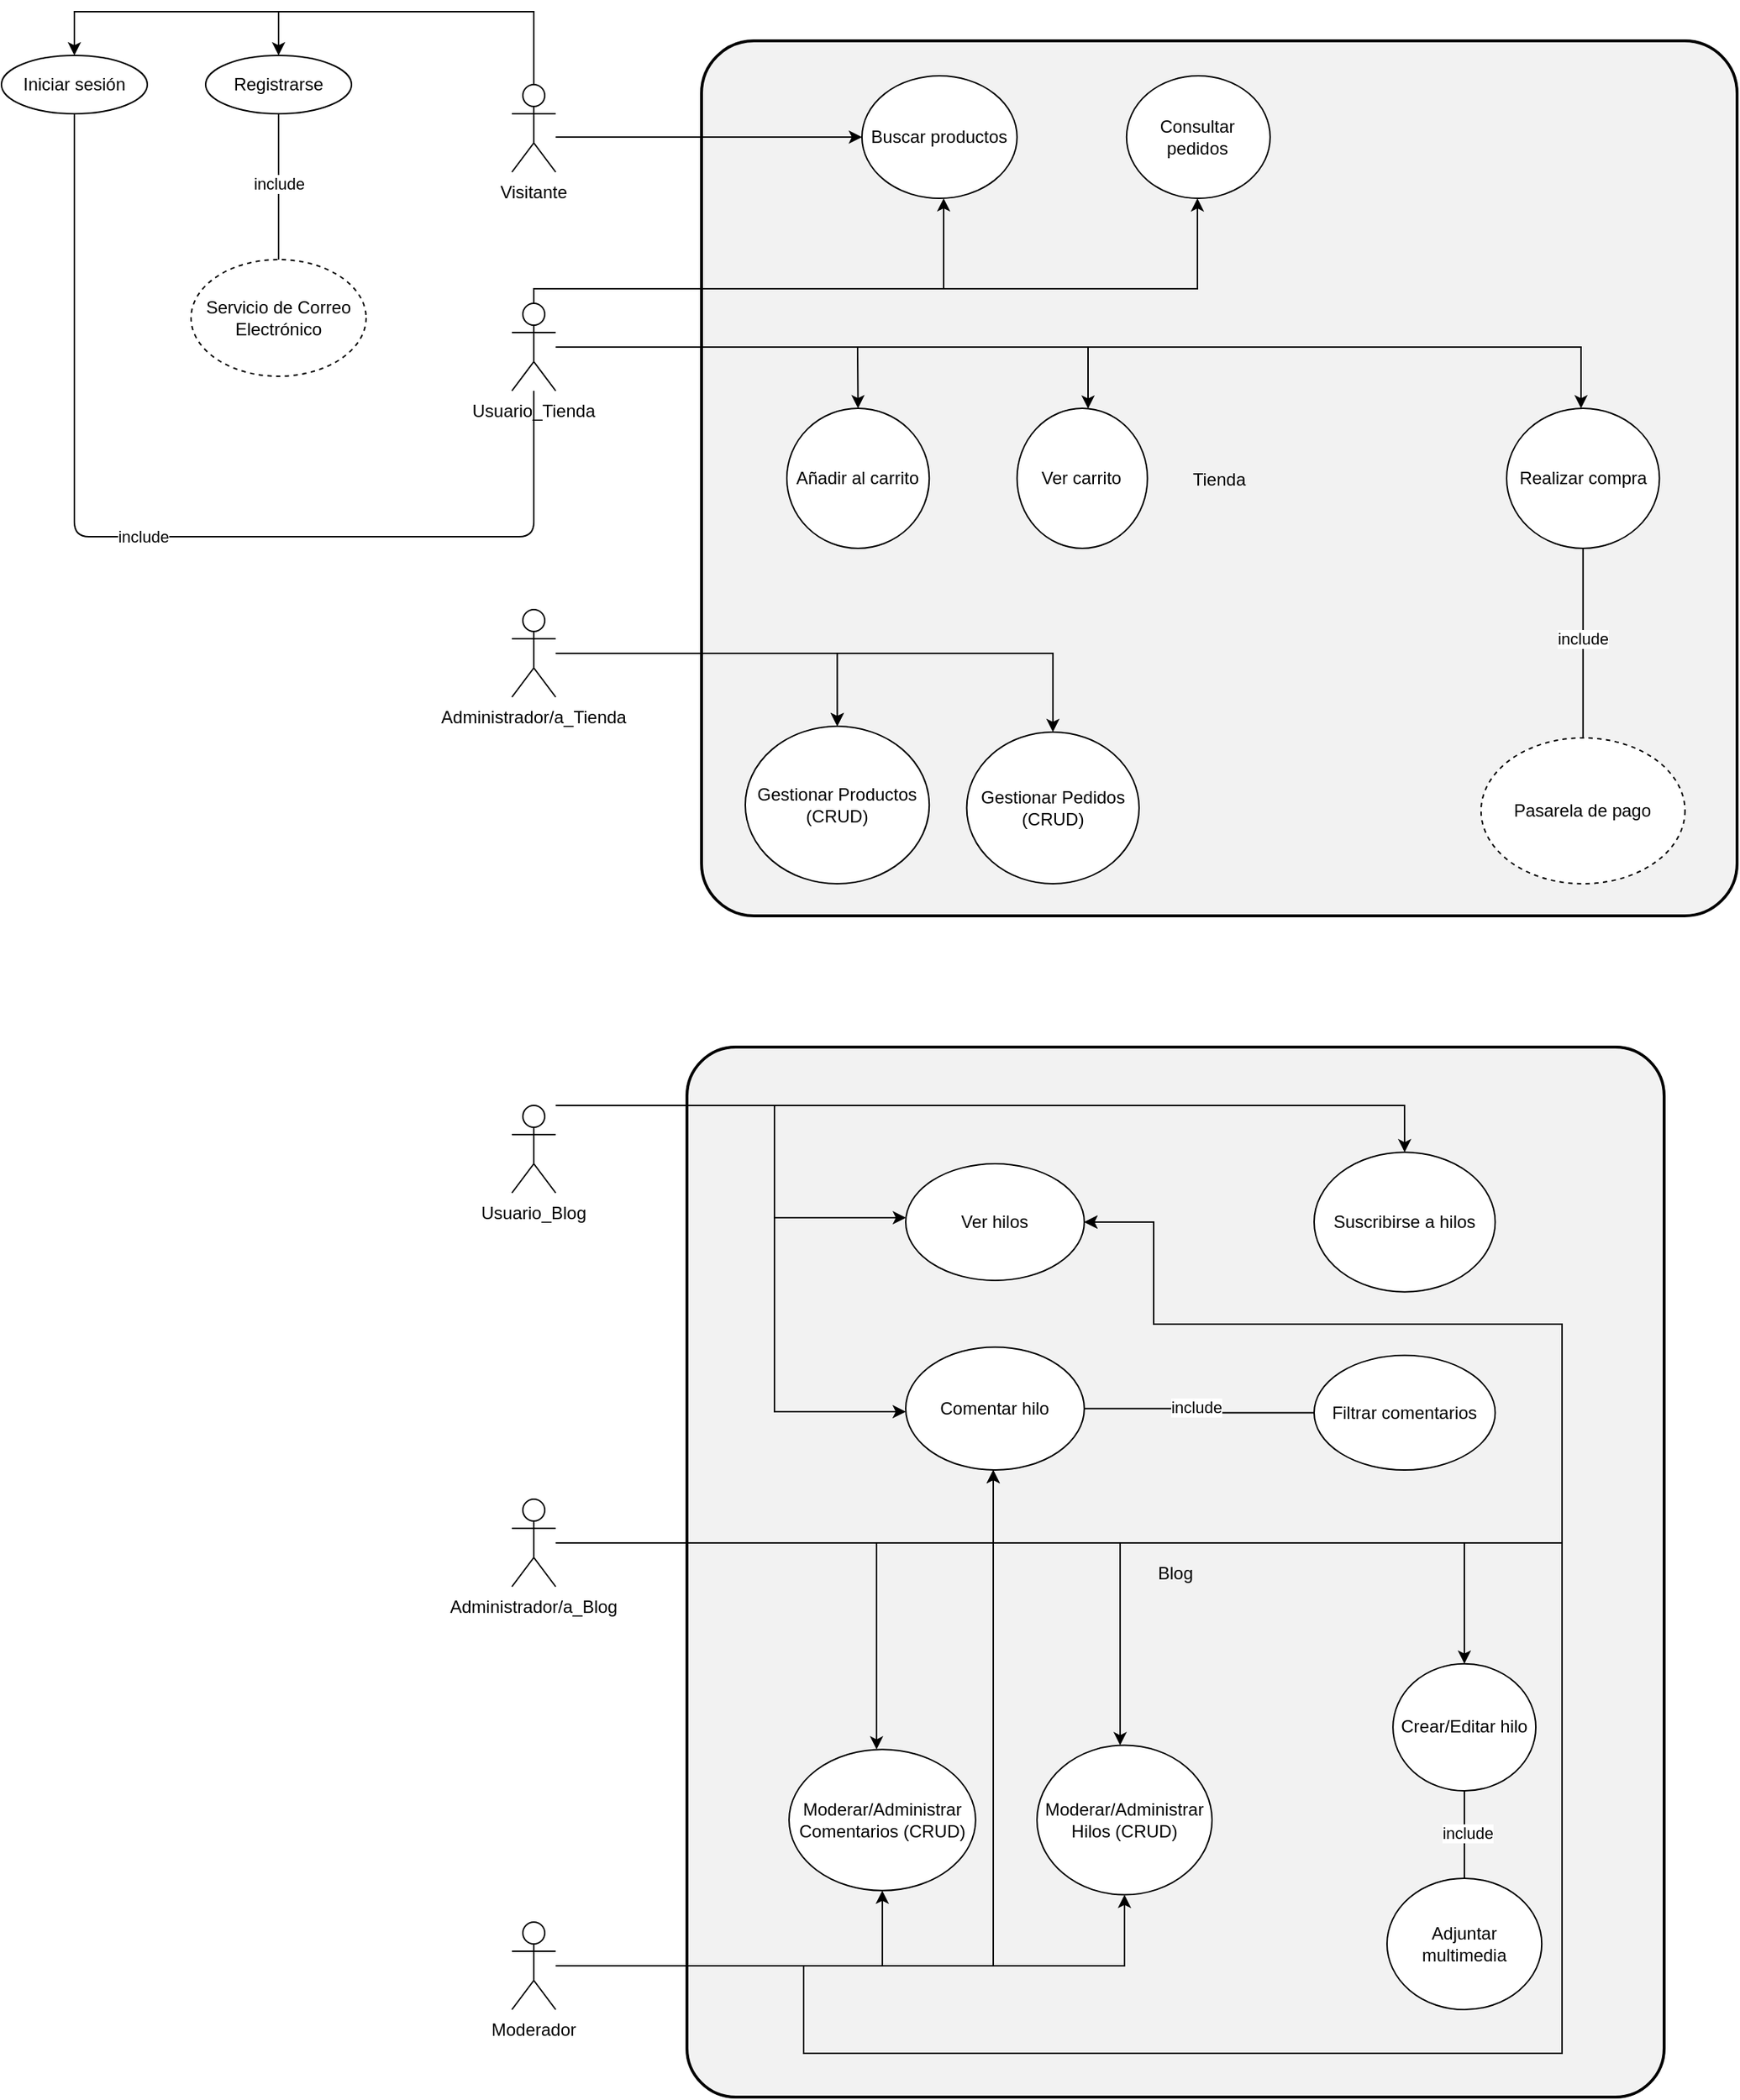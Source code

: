<mxfile version="26.2.13">
  <diagram name="Diagrama de Casos de Uso" id="DjnuiK8PyyJzFfoakw95">
    <mxGraphModel dx="2433" dy="1992" grid="1" gridSize="10" guides="1" tooltips="1" connect="1" arrows="1" fold="1" page="1" pageScale="1" pageWidth="827" pageHeight="1169" math="0" shadow="0">
      <root>
        <mxCell id="0" />
        <mxCell id="1" parent="0" />
        <mxCell id="ZHeTGY5Y9q0UBsN3ZSBc-150" value="Visitante" style="shape=umlActor;verticalLabelPosition=bottom;verticalAlign=top;" vertex="1" parent="1">
          <mxGeometry x="40" y="-10" width="30" height="60" as="geometry" />
        </mxCell>
        <mxCell id="ZHeTGY5Y9q0UBsN3ZSBc-151" value="Usuario_Tienda" style="shape=umlActor;verticalLabelPosition=bottom;verticalAlign=top;" vertex="1" parent="1">
          <mxGeometry x="40" y="140" width="30" height="60" as="geometry" />
        </mxCell>
        <mxCell id="ZHeTGY5Y9q0UBsN3ZSBc-152" value="Moderador" style="shape=umlActor;verticalLabelPosition=bottom;verticalAlign=top;" vertex="1" parent="1">
          <mxGeometry x="40" y="1250" width="30" height="60" as="geometry" />
        </mxCell>
        <mxCell id="ZHeTGY5Y9q0UBsN3ZSBc-153" value="Administrador/a_Tienda" style="shape=umlActor;verticalLabelPosition=bottom;verticalAlign=top;" vertex="1" parent="1">
          <mxGeometry x="40" y="350" width="30" height="60" as="geometry" />
        </mxCell>
        <mxCell id="ZHeTGY5Y9q0UBsN3ZSBc-155" value="Registrarse" style="ellipse;whiteSpace=wrap;html=1;" vertex="1" parent="1">
          <mxGeometry x="-170" y="-30" width="100" height="40" as="geometry" />
        </mxCell>
        <mxCell id="ZHeTGY5Y9q0UBsN3ZSBc-156" value="Iniciar sesión" style="ellipse;whiteSpace=wrap;html=1;" vertex="1" parent="1">
          <mxGeometry x="-310" y="-30" width="100" height="40" as="geometry" />
        </mxCell>
        <mxCell id="ZHeTGY5Y9q0UBsN3ZSBc-157" value="Tienda" style="rounded=1;strokeWidth=2;fillColor=#f2f2f2;arcSize=6;" vertex="1" parent="1">
          <mxGeometry x="170" y="-40" width="710" height="600" as="geometry" />
        </mxCell>
        <mxCell id="ZHeTGY5Y9q0UBsN3ZSBc-158" value="Buscar productos" style="ellipse;whiteSpace=wrap;html=1;" vertex="1" parent="ZHeTGY5Y9q0UBsN3ZSBc-157">
          <mxGeometry x="109.996" y="24" width="106.329" height="84" as="geometry" />
        </mxCell>
        <mxCell id="ZHeTGY5Y9q0UBsN3ZSBc-159" value="Añadir al carrito" style="ellipse;whiteSpace=wrap;html=1;" vertex="1" parent="ZHeTGY5Y9q0UBsN3ZSBc-157">
          <mxGeometry x="58.479" y="252" width="97.668" height="96" as="geometry" />
        </mxCell>
        <mxCell id="ZHeTGY5Y9q0UBsN3ZSBc-160" value="Ver carrito" style="ellipse;whiteSpace=wrap;html=1;" vertex="1" parent="ZHeTGY5Y9q0UBsN3ZSBc-157">
          <mxGeometry x="216.326" y="252" width="89.393" height="96" as="geometry" />
        </mxCell>
        <mxCell id="ZHeTGY5Y9q0UBsN3ZSBc-161" value="Realizar compra" style="ellipse;whiteSpace=wrap;html=1;" vertex="1" parent="ZHeTGY5Y9q0UBsN3ZSBc-157">
          <mxGeometry x="551.999" y="252" width="104.754" height="96" as="geometry" />
        </mxCell>
        <mxCell id="ZHeTGY5Y9q0UBsN3ZSBc-162" value="Consultar pedidos" style="ellipse;whiteSpace=wrap;html=1;" vertex="1" parent="ZHeTGY5Y9q0UBsN3ZSBc-157">
          <mxGeometry x="291.416" y="24" width="98.446" height="84" as="geometry" />
        </mxCell>
        <mxCell id="ZHeTGY5Y9q0UBsN3ZSBc-163" value="Gestionar Productos (CRUD)" style="ellipse;whiteSpace=wrap;html=1;" vertex="1" parent="ZHeTGY5Y9q0UBsN3ZSBc-157">
          <mxGeometry x="30" y="470" width="126.14" height="108" as="geometry" />
        </mxCell>
        <mxCell id="ZHeTGY5Y9q0UBsN3ZSBc-165" value="Pasarela de pago" style="ellipse;dashed=1;whiteSpace=wrap;html=1;" vertex="1" parent="ZHeTGY5Y9q0UBsN3ZSBc-157">
          <mxGeometry x="534.476" y="477.99" width="139.803" height="100" as="geometry" />
        </mxCell>
        <mxCell id="ZHeTGY5Y9q0UBsN3ZSBc-164" value="Gestionar Pedidos (CRUD)" style="ellipse;whiteSpace=wrap;html=1;" vertex="1" parent="ZHeTGY5Y9q0UBsN3ZSBc-157">
          <mxGeometry x="181.82" y="473.99" width="118.18" height="104" as="geometry" />
        </mxCell>
        <mxCell id="ZHeTGY5Y9q0UBsN3ZSBc-167" value="Blog" style="rounded=1;strokeWidth=2;fillColor=#f2f2f2;arcSize=5;" vertex="1" parent="1">
          <mxGeometry x="160" y="650" width="670" height="720" as="geometry" />
        </mxCell>
        <mxCell id="ZHeTGY5Y9q0UBsN3ZSBc-168" value="Ver hilos" style="ellipse;whiteSpace=wrap;html=1;" vertex="1" parent="ZHeTGY5Y9q0UBsN3ZSBc-167">
          <mxGeometry x="150.002" y="79.99" width="122.412" height="80" as="geometry" />
        </mxCell>
        <mxCell id="ZHeTGY5Y9q0UBsN3ZSBc-169" value="Suscribirse a hilos" style="ellipse;whiteSpace=wrap;html=1;" vertex="1" parent="ZHeTGY5Y9q0UBsN3ZSBc-167">
          <mxGeometry x="430.003" y="72.14" width="124.15" height="95.71" as="geometry" />
        </mxCell>
        <mxCell id="ZHeTGY5Y9q0UBsN3ZSBc-171" value="Filtrar comentarios" style="ellipse;whiteSpace=wrap;html=1;" vertex="1" parent="ZHeTGY5Y9q0UBsN3ZSBc-167">
          <mxGeometry x="430.003" y="211.43" width="124.15" height="78.57" as="geometry" />
        </mxCell>
        <mxCell id="ZHeTGY5Y9q0UBsN3ZSBc-172" value="Crear/Editar hilo" style="ellipse;whiteSpace=wrap;html=1;" vertex="1" parent="ZHeTGY5Y9q0UBsN3ZSBc-167">
          <mxGeometry x="484.08" y="422.86" width="97.93" height="87.14" as="geometry" />
        </mxCell>
        <mxCell id="ZHeTGY5Y9q0UBsN3ZSBc-173" value="Adjuntar multimedia" style="ellipse;whiteSpace=wrap;html=1;" vertex="1" parent="ZHeTGY5Y9q0UBsN3ZSBc-167">
          <mxGeometry x="480" y="570" width="106.09" height="90" as="geometry" />
        </mxCell>
        <mxCell id="ZHeTGY5Y9q0UBsN3ZSBc-174" value="Moderar/Administrar Comentarios (CRUD)" style="ellipse;whiteSpace=wrap;html=1;" vertex="1" parent="ZHeTGY5Y9q0UBsN3ZSBc-167">
          <mxGeometry x="70" y="481.57" width="127.9" height="96.86" as="geometry" />
        </mxCell>
        <mxCell id="ZHeTGY5Y9q0UBsN3ZSBc-170" value="Comentar hilo" style="ellipse;whiteSpace=wrap;html=1;" vertex="1" parent="ZHeTGY5Y9q0UBsN3ZSBc-167">
          <mxGeometry x="150" y="205.71" width="122.41" height="84.29" as="geometry" />
        </mxCell>
        <mxCell id="ZHeTGY5Y9q0UBsN3ZSBc-199" value="include" style="edgeStyle=orthogonalEdgeStyle;jettySize=auto;html=1;endArrow=none;startArrow=none;edgeLabelBackground=1;" edge="1" parent="ZHeTGY5Y9q0UBsN3ZSBc-167" source="ZHeTGY5Y9q0UBsN3ZSBc-170" target="ZHeTGY5Y9q0UBsN3ZSBc-171">
          <mxGeometry x="-0.038" y="1" relative="1" as="geometry">
            <mxPoint as="offset" />
          </mxGeometry>
        </mxCell>
        <mxCell id="ZHeTGY5Y9q0UBsN3ZSBc-175" value="Moderar/Administrar Hilos (CRUD)" style="ellipse;whiteSpace=wrap;html=1;" vertex="1" parent="ZHeTGY5Y9q0UBsN3ZSBc-167">
          <mxGeometry x="240" y="478.71" width="120" height="102.57" as="geometry" />
        </mxCell>
        <mxCell id="ZHeTGY5Y9q0UBsN3ZSBc-176" style="edgeStyle=orthogonalEdgeStyle;rounded=0;html=1;" edge="1" parent="1" source="ZHeTGY5Y9q0UBsN3ZSBc-150" target="ZHeTGY5Y9q0UBsN3ZSBc-158">
          <mxGeometry relative="1" as="geometry">
            <Array as="points">
              <mxPoint x="170" y="26" />
              <mxPoint x="170" y="26" />
            </Array>
          </mxGeometry>
        </mxCell>
        <mxCell id="ZHeTGY5Y9q0UBsN3ZSBc-177" style="edgeStyle=orthogonalEdgeStyle;rounded=0;html=1;" edge="1" parent="1" source="ZHeTGY5Y9q0UBsN3ZSBc-150" target="ZHeTGY5Y9q0UBsN3ZSBc-155">
          <mxGeometry relative="1" as="geometry">
            <Array as="points">
              <mxPoint x="55" y="-60" />
              <mxPoint x="-120" y="-60" />
            </Array>
          </mxGeometry>
        </mxCell>
        <mxCell id="ZHeTGY5Y9q0UBsN3ZSBc-178" style="edgeStyle=orthogonalEdgeStyle;rounded=0;html=1;" edge="1" parent="1" source="ZHeTGY5Y9q0UBsN3ZSBc-150" target="ZHeTGY5Y9q0UBsN3ZSBc-156">
          <mxGeometry relative="1" as="geometry">
            <Array as="points">
              <mxPoint x="55" y="-60" />
              <mxPoint x="-260" y="-60" />
            </Array>
          </mxGeometry>
        </mxCell>
        <mxCell id="ZHeTGY5Y9q0UBsN3ZSBc-179" style="edgeStyle=orthogonalEdgeStyle;rounded=0;html=1;" edge="1" parent="1" source="ZHeTGY5Y9q0UBsN3ZSBc-151" target="ZHeTGY5Y9q0UBsN3ZSBc-158">
          <mxGeometry relative="1" as="geometry">
            <Array as="points">
              <mxPoint x="55" y="130" />
              <mxPoint x="336" y="130" />
            </Array>
          </mxGeometry>
        </mxCell>
        <mxCell id="ZHeTGY5Y9q0UBsN3ZSBc-180" style="edgeStyle=orthogonalEdgeStyle;rounded=0;html=1;" edge="1" parent="1" source="ZHeTGY5Y9q0UBsN3ZSBc-151" target="ZHeTGY5Y9q0UBsN3ZSBc-159">
          <mxGeometry relative="1" as="geometry">
            <Array as="points">
              <mxPoint x="277" y="170" />
            </Array>
          </mxGeometry>
        </mxCell>
        <mxCell id="ZHeTGY5Y9q0UBsN3ZSBc-181" style="edgeStyle=orthogonalEdgeStyle;rounded=0;html=1;" edge="1" parent="1" source="ZHeTGY5Y9q0UBsN3ZSBc-151" target="ZHeTGY5Y9q0UBsN3ZSBc-160">
          <mxGeometry relative="1" as="geometry">
            <Array as="points">
              <mxPoint x="435" y="170" />
            </Array>
          </mxGeometry>
        </mxCell>
        <mxCell id="ZHeTGY5Y9q0UBsN3ZSBc-182" style="edgeStyle=orthogonalEdgeStyle;rounded=0;html=1;" edge="1" parent="1" source="ZHeTGY5Y9q0UBsN3ZSBc-151" target="ZHeTGY5Y9q0UBsN3ZSBc-161">
          <mxGeometry relative="1" as="geometry">
            <Array as="points">
              <mxPoint x="773" y="170" />
            </Array>
          </mxGeometry>
        </mxCell>
        <mxCell id="ZHeTGY5Y9q0UBsN3ZSBc-183" style="edgeStyle=orthogonalEdgeStyle;rounded=0;html=1;" edge="1" parent="1" source="ZHeTGY5Y9q0UBsN3ZSBc-151" target="ZHeTGY5Y9q0UBsN3ZSBc-162">
          <mxGeometry relative="1" as="geometry">
            <Array as="points">
              <mxPoint x="55" y="130" />
              <mxPoint x="510" y="130" />
            </Array>
          </mxGeometry>
        </mxCell>
        <mxCell id="ZHeTGY5Y9q0UBsN3ZSBc-184" style="edgeStyle=orthogonalEdgeStyle;rounded=0;html=1;" edge="1" parent="1" source="ZHeTGY5Y9q0UBsN3ZSBc-204" target="ZHeTGY5Y9q0UBsN3ZSBc-168">
          <mxGeometry relative="1" as="geometry">
            <mxPoint x="110" y="570" as="sourcePoint" />
            <Array as="points">
              <mxPoint x="220" y="690" />
              <mxPoint x="220" y="767" />
            </Array>
          </mxGeometry>
        </mxCell>
        <mxCell id="ZHeTGY5Y9q0UBsN3ZSBc-185" style="edgeStyle=orthogonalEdgeStyle;rounded=0;html=1;" edge="1" parent="1" source="ZHeTGY5Y9q0UBsN3ZSBc-204" target="ZHeTGY5Y9q0UBsN3ZSBc-169">
          <mxGeometry relative="1" as="geometry">
            <Array as="points">
              <mxPoint x="652" y="690" />
            </Array>
          </mxGeometry>
        </mxCell>
        <mxCell id="ZHeTGY5Y9q0UBsN3ZSBc-187" style="edgeStyle=orthogonalEdgeStyle;rounded=0;html=1;" edge="1" parent="1" source="ZHeTGY5Y9q0UBsN3ZSBc-152" target="ZHeTGY5Y9q0UBsN3ZSBc-174">
          <mxGeometry relative="1" as="geometry" />
        </mxCell>
        <mxCell id="ZHeTGY5Y9q0UBsN3ZSBc-188" style="edgeStyle=orthogonalEdgeStyle;rounded=0;html=1;" edge="1" parent="1" source="ZHeTGY5Y9q0UBsN3ZSBc-153" target="ZHeTGY5Y9q0UBsN3ZSBc-163">
          <mxGeometry relative="1" as="geometry" />
        </mxCell>
        <mxCell id="ZHeTGY5Y9q0UBsN3ZSBc-189" style="edgeStyle=orthogonalEdgeStyle;rounded=0;html=1;" edge="1" parent="1" source="ZHeTGY5Y9q0UBsN3ZSBc-153" target="ZHeTGY5Y9q0UBsN3ZSBc-164">
          <mxGeometry relative="1" as="geometry" />
        </mxCell>
        <mxCell id="ZHeTGY5Y9q0UBsN3ZSBc-192" style="edgeStyle=orthogonalEdgeStyle;rounded=0;html=1;" edge="1" parent="1" source="ZHeTGY5Y9q0UBsN3ZSBc-153" target="ZHeTGY5Y9q0UBsN3ZSBc-163">
          <mxGeometry relative="1" as="geometry">
            <mxPoint x="540" y="569.5" as="sourcePoint" />
            <mxPoint x="1065.778" y="111.5" as="targetPoint" />
          </mxGeometry>
        </mxCell>
        <mxCell id="ZHeTGY5Y9q0UBsN3ZSBc-197" value="include" style="edgeStyle=orthogonalEdgeStyle;jettySize=auto;html=1;endArrow=none;startArrow=none;edgeLabelBackground=1;" edge="1" parent="1" source="ZHeTGY5Y9q0UBsN3ZSBc-161" target="ZHeTGY5Y9q0UBsN3ZSBc-165">
          <mxGeometry x="-0.046" relative="1" as="geometry">
            <mxPoint as="offset" />
          </mxGeometry>
        </mxCell>
        <mxCell id="ZHeTGY5Y9q0UBsN3ZSBc-200" value="include" style="edgeStyle=orthogonalEdgeStyle;jettySize=auto;html=1;endArrow=none;startArrow=none;edgeLabelBackground=1;" edge="1" parent="1" source="ZHeTGY5Y9q0UBsN3ZSBc-172" target="ZHeTGY5Y9q0UBsN3ZSBc-173">
          <mxGeometry x="-0.025" y="2" relative="1" as="geometry">
            <mxPoint as="offset" />
          </mxGeometry>
        </mxCell>
        <mxCell id="ZHeTGY5Y9q0UBsN3ZSBc-203" value="Administrador/a_Blog" style="shape=umlActor;verticalLabelPosition=bottom;verticalAlign=top;" vertex="1" parent="1">
          <mxGeometry x="40" y="960" width="30" height="60" as="geometry" />
        </mxCell>
        <mxCell id="ZHeTGY5Y9q0UBsN3ZSBc-204" value="Usuario_Blog" style="shape=umlActor;verticalLabelPosition=bottom;verticalAlign=top;" vertex="1" parent="1">
          <mxGeometry x="40" y="690" width="30" height="60" as="geometry" />
        </mxCell>
        <mxCell id="ZHeTGY5Y9q0UBsN3ZSBc-186" style="edgeStyle=orthogonalEdgeStyle;rounded=0;html=1;" edge="1" parent="1" source="ZHeTGY5Y9q0UBsN3ZSBc-204" target="ZHeTGY5Y9q0UBsN3ZSBc-170">
          <mxGeometry relative="1" as="geometry">
            <mxPoint x="68" y="690.0" as="sourcePoint" />
            <mxPoint x="413.422" y="1394.667" as="targetPoint" />
            <Array as="points">
              <mxPoint x="220" y="690" />
              <mxPoint x="220" y="900" />
            </Array>
          </mxGeometry>
        </mxCell>
        <mxCell id="ZHeTGY5Y9q0UBsN3ZSBc-205" value="" style="edgeStyle=orthogonalEdgeStyle;rounded=0;html=1;" edge="1" parent="1" source="ZHeTGY5Y9q0UBsN3ZSBc-203" target="ZHeTGY5Y9q0UBsN3ZSBc-170">
          <mxGeometry relative="1" as="geometry">
            <mxPoint x="70" y="880" as="sourcePoint" />
            <mxPoint x="999" y="944" as="targetPoint" />
            <Array as="points">
              <mxPoint x="370" y="990" />
            </Array>
          </mxGeometry>
        </mxCell>
        <mxCell id="ZHeTGY5Y9q0UBsN3ZSBc-191" style="edgeStyle=orthogonalEdgeStyle;rounded=0;html=1;" edge="1" parent="1" source="ZHeTGY5Y9q0UBsN3ZSBc-203" target="ZHeTGY5Y9q0UBsN3ZSBc-174">
          <mxGeometry relative="1" as="geometry">
            <mxPoint x="90" y="1040" as="sourcePoint" />
            <mxPoint x="909.778" y="1056.947" as="targetPoint" />
            <Array as="points">
              <mxPoint x="290" y="990" />
            </Array>
          </mxGeometry>
        </mxCell>
        <mxCell id="ZHeTGY5Y9q0UBsN3ZSBc-190" style="edgeStyle=orthogonalEdgeStyle;rounded=0;html=1;" edge="1" parent="1" source="ZHeTGY5Y9q0UBsN3ZSBc-203" target="ZHeTGY5Y9q0UBsN3ZSBc-175">
          <mxGeometry relative="1" as="geometry">
            <mxPoint x="70" y="1020" as="sourcePoint" />
            <mxPoint x="999.244" y="1184" as="targetPoint" />
            <Array as="points">
              <mxPoint x="457" y="990" />
            </Array>
          </mxGeometry>
        </mxCell>
        <mxCell id="ZHeTGY5Y9q0UBsN3ZSBc-206" style="edgeStyle=orthogonalEdgeStyle;rounded=0;html=1;" edge="1" parent="1" source="ZHeTGY5Y9q0UBsN3ZSBc-203" target="ZHeTGY5Y9q0UBsN3ZSBc-172">
          <mxGeometry relative="1" as="geometry">
            <mxPoint x="80" y="1267.143" as="sourcePoint" />
            <mxPoint x="395" y="1198.571" as="targetPoint" />
            <Array as="points">
              <mxPoint x="693" y="990" />
            </Array>
          </mxGeometry>
        </mxCell>
        <mxCell id="ZHeTGY5Y9q0UBsN3ZSBc-209" style="edgeStyle=orthogonalEdgeStyle;rounded=0;html=1;" edge="1" parent="1" source="ZHeTGY5Y9q0UBsN3ZSBc-152" target="ZHeTGY5Y9q0UBsN3ZSBc-175">
          <mxGeometry relative="1" as="geometry">
            <mxPoint x="200" y="1312" as="sourcePoint" />
            <mxPoint x="432" y="1260" as="targetPoint" />
          </mxGeometry>
        </mxCell>
        <mxCell id="ZHeTGY5Y9q0UBsN3ZSBc-210" style="edgeStyle=orthogonalEdgeStyle;rounded=0;html=1;" edge="1" parent="1" source="ZHeTGY5Y9q0UBsN3ZSBc-152" target="ZHeTGY5Y9q0UBsN3ZSBc-170">
          <mxGeometry relative="1" as="geometry">
            <mxPoint x="100" y="1310" as="sourcePoint" />
            <mxPoint x="470" y="1241" as="targetPoint" />
            <Array as="points">
              <mxPoint x="370" y="1280" />
            </Array>
          </mxGeometry>
        </mxCell>
        <mxCell id="ZHeTGY5Y9q0UBsN3ZSBc-211" style="edgeStyle=orthogonalEdgeStyle;rounded=0;html=1;" edge="1" parent="1" source="ZHeTGY5Y9q0UBsN3ZSBc-203" target="ZHeTGY5Y9q0UBsN3ZSBc-168">
          <mxGeometry relative="1" as="geometry">
            <mxPoint x="100" y="910" as="sourcePoint" />
            <mxPoint x="890" y="920" as="targetPoint" />
            <Array as="points">
              <mxPoint x="760" y="990" />
              <mxPoint x="760" y="840" />
              <mxPoint x="480" y="840" />
              <mxPoint x="480" y="770" />
            </Array>
          </mxGeometry>
        </mxCell>
        <mxCell id="ZHeTGY5Y9q0UBsN3ZSBc-212" style="edgeStyle=orthogonalEdgeStyle;rounded=0;html=1;" edge="1" parent="1" source="ZHeTGY5Y9q0UBsN3ZSBc-152" target="ZHeTGY5Y9q0UBsN3ZSBc-168">
          <mxGeometry relative="1" as="geometry">
            <mxPoint x="80" y="1290" as="sourcePoint" />
            <mxPoint x="381" y="950" as="targetPoint" />
            <Array as="points">
              <mxPoint x="240" y="1280" />
              <mxPoint x="240" y="1340" />
              <mxPoint x="760" y="1340" />
              <mxPoint x="760" y="840" />
              <mxPoint x="480" y="840" />
              <mxPoint x="480" y="770" />
            </Array>
          </mxGeometry>
        </mxCell>
        <mxCell id="ZHeTGY5Y9q0UBsN3ZSBc-213" value="Servicio de Correo Electrónico" style="ellipse;dashed=1;whiteSpace=wrap;html=1;" vertex="1" parent="1">
          <mxGeometry x="-180" y="110" width="120" height="80" as="geometry" />
        </mxCell>
        <mxCell id="ZHeTGY5Y9q0UBsN3ZSBc-214" value="include" style="edgeStyle=orthogonalEdgeStyle;jettySize=auto;html=1;endArrow=none;startArrow=none;edgeLabelBackground=1;" edge="1" parent="1" source="ZHeTGY5Y9q0UBsN3ZSBc-155" target="ZHeTGY5Y9q0UBsN3ZSBc-213">
          <mxGeometry x="-0.046" relative="1" as="geometry">
            <mxPoint as="offset" />
            <mxPoint x="784" y="318" as="sourcePoint" />
            <mxPoint x="784" y="448" as="targetPoint" />
            <Array as="points">
              <mxPoint x="-120" y="30" />
              <mxPoint x="-120" y="30" />
            </Array>
          </mxGeometry>
        </mxCell>
        <mxCell id="ZHeTGY5Y9q0UBsN3ZSBc-216" value="include" style="edgeStyle=orthogonalEdgeStyle;jettySize=auto;html=1;endArrow=none;startArrow=none;edgeLabelBackground=1;" edge="1" parent="1" source="ZHeTGY5Y9q0UBsN3ZSBc-156" target="ZHeTGY5Y9q0UBsN3ZSBc-151">
          <mxGeometry x="-0.046" relative="1" as="geometry">
            <mxPoint as="offset" />
            <mxPoint x="784" y="318" as="sourcePoint" />
            <mxPoint x="784" y="448" as="targetPoint" />
            <Array as="points">
              <mxPoint x="-260" y="300" />
              <mxPoint x="55" y="300" />
            </Array>
          </mxGeometry>
        </mxCell>
      </root>
    </mxGraphModel>
  </diagram>
</mxfile>
